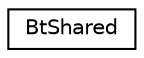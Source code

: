 digraph G
{
 // INTERACTIVE_SVG=YES
  edge [fontname="Helvetica",fontsize="10",labelfontname="Helvetica",labelfontsize="10"];
  node [fontname="Helvetica",fontsize="10",shape=record];
  rankdir="LR";
  Node1 [label="BtShared",height=0.2,width=0.4,color="black", fillcolor="white", style="filled",URL="$d3/d1f/struct_bt_shared.html"];
}
